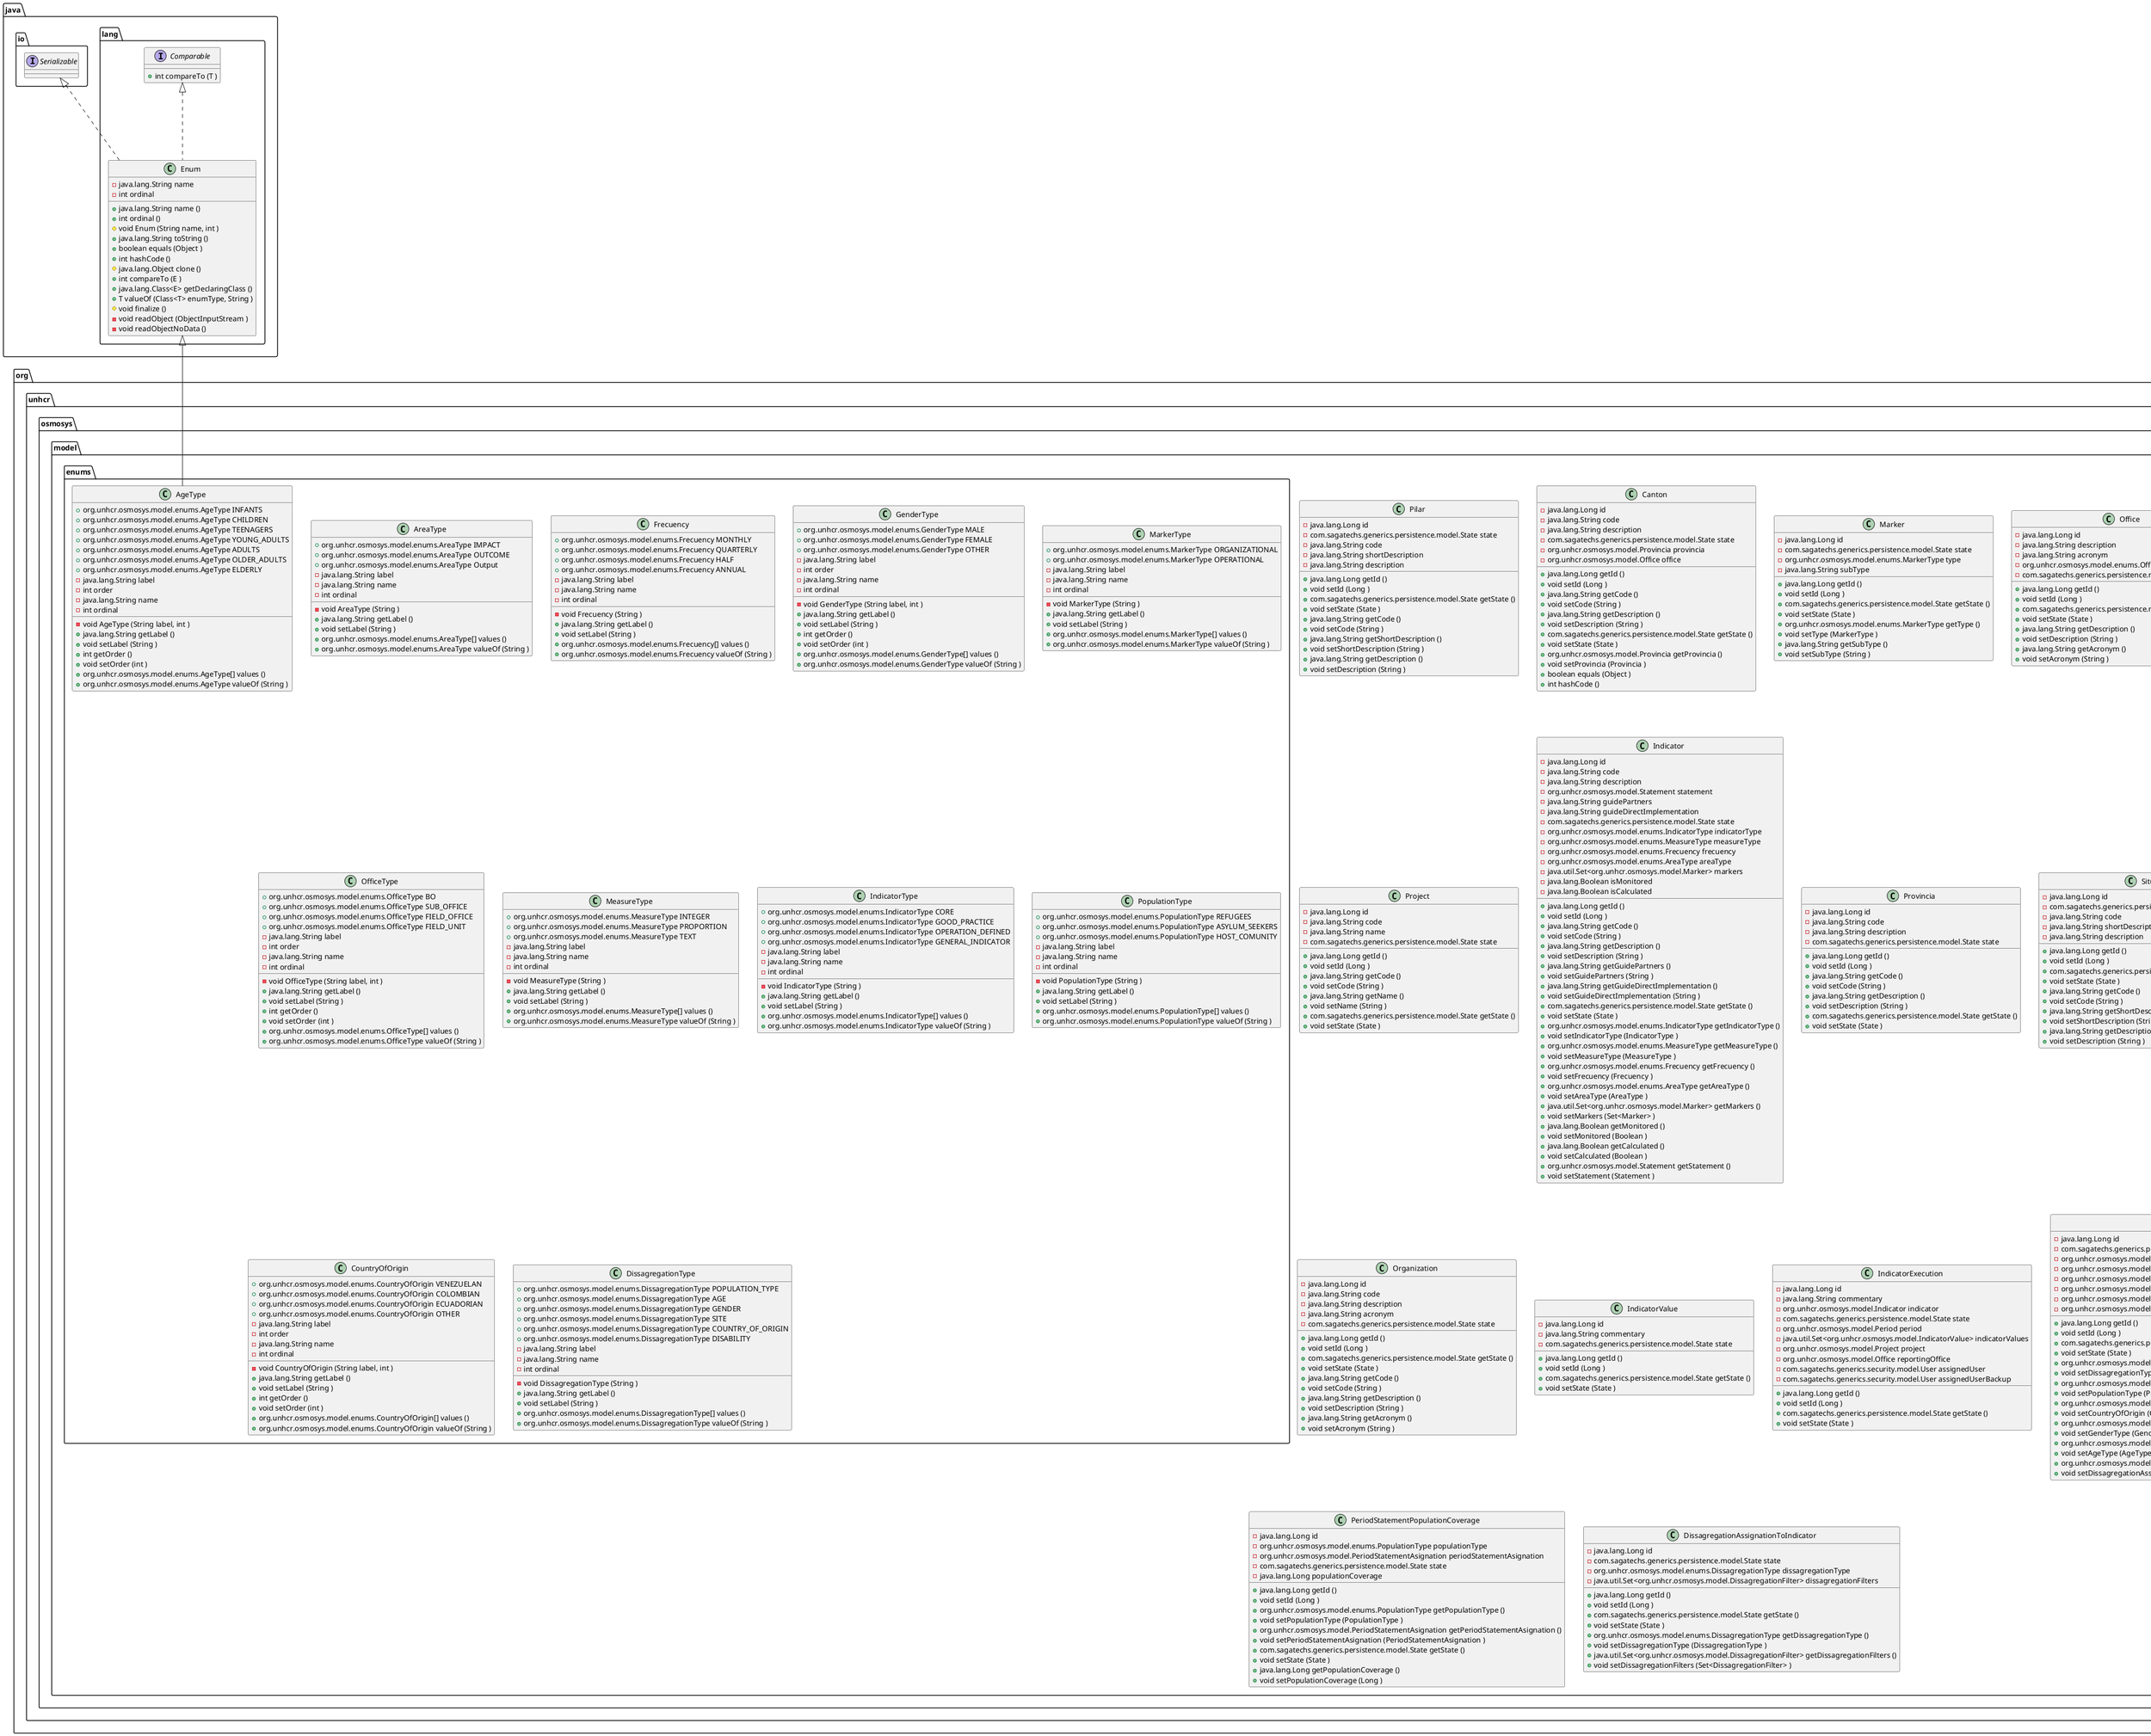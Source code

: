 @startuml 
class org.unhcr.osmosys.model.enums.AgeType{
+ org.unhcr.osmosys.model.enums.AgeType INFANTS
+ org.unhcr.osmosys.model.enums.AgeType CHILDREN
+ org.unhcr.osmosys.model.enums.AgeType TEENAGERS
+ org.unhcr.osmosys.model.enums.AgeType YOUNG_ADULTS
+ org.unhcr.osmosys.model.enums.AgeType ADULTS
+ org.unhcr.osmosys.model.enums.AgeType OLDER_ADULTS
+ org.unhcr.osmosys.model.enums.AgeType ELDERLY
- java.lang.String label
- int order
- java.lang.String name
- int ordinal
- void AgeType (String label, int )
+ java.lang.String getLabel ()
+ void setLabel (String )
+ int getOrder ()
+ void setOrder (int )
+ org.unhcr.osmosys.model.enums.AgeType[] values ()
+ org.unhcr.osmosys.model.enums.AgeType valueOf (String )
}
class java.lang.Enum{
- java.lang.String name
- int ordinal
+ java.lang.String name ()
+ int ordinal ()
# void Enum (String name, int )
+ java.lang.String toString ()
+ boolean equals (Object )
+ int hashCode ()
# java.lang.Object clone ()
+ int compareTo (E )
+ java.lang.Class<E> getDeclaringClass ()
+ T valueOf (Class<T> enumType, String )
# void finalize ()
- void readObject (ObjectInputStream )
- void readObjectNoData ()
}
interface java.lang.Comparable {
+ int compareTo (T )
}
java.lang.Comparable <|.. java.lang.Enum
interface java.io.Serializable {
}
java.io.Serializable <|.. java.lang.Enum
java.lang.Enum <|-- org.unhcr.osmosys.model.enums.AgeType
class org.unhcr.osmosys.model.enums.AreaType{
+ org.unhcr.osmosys.model.enums.AreaType IMPACT
+ org.unhcr.osmosys.model.enums.AreaType OUTCOME
+ org.unhcr.osmosys.model.enums.AreaType Output
- java.lang.String label
- java.lang.String name
- int ordinal
- void AreaType (String )
+ java.lang.String getLabel ()
+ void setLabel (String )
+ org.unhcr.osmosys.model.enums.AreaType[] values ()
+ org.unhcr.osmosys.model.enums.AreaType valueOf (String )
}
class org.unhcr.osmosys.model.enums.Frecuency{
+ org.unhcr.osmosys.model.enums.Frecuency MONTHLY
+ org.unhcr.osmosys.model.enums.Frecuency QUARTERLY
+ org.unhcr.osmosys.model.enums.Frecuency HALF
+ org.unhcr.osmosys.model.enums.Frecuency ANNUAL
- java.lang.String label
- java.lang.String name
- int ordinal
- void Frecuency (String )
+ java.lang.String getLabel ()
+ void setLabel (String )
+ org.unhcr.osmosys.model.enums.Frecuency[] values ()
+ org.unhcr.osmosys.model.enums.Frecuency valueOf (String )
}
class org.unhcr.osmosys.model.enums.GenderType{
+ org.unhcr.osmosys.model.enums.GenderType MALE
+ org.unhcr.osmosys.model.enums.GenderType FEMALE
+ org.unhcr.osmosys.model.enums.GenderType OTHER
- java.lang.String label
- int order
- java.lang.String name
- int ordinal
- void GenderType (String label, int )
+ java.lang.String getLabel ()
+ void setLabel (String )
+ int getOrder ()
+ void setOrder (int )
+ org.unhcr.osmosys.model.enums.GenderType[] values ()
+ org.unhcr.osmosys.model.enums.GenderType valueOf (String )
}
class org.unhcr.osmosys.model.enums.MarkerType{
+ org.unhcr.osmosys.model.enums.MarkerType ORGANIZATIONAL
+ org.unhcr.osmosys.model.enums.MarkerType OPERATIONAL
- java.lang.String label
- java.lang.String name
- int ordinal
- void MarkerType (String )
+ java.lang.String getLabel ()
+ void setLabel (String )
+ org.unhcr.osmosys.model.enums.MarkerType[] values ()
+ org.unhcr.osmosys.model.enums.MarkerType valueOf (String )
}
class org.unhcr.osmosys.model.enums.OfficeType{
+ org.unhcr.osmosys.model.enums.OfficeType BO
+ org.unhcr.osmosys.model.enums.OfficeType SUB_OFFICE
+ org.unhcr.osmosys.model.enums.OfficeType FIELD_OFFICE
+ org.unhcr.osmosys.model.enums.OfficeType FIELD_UNIT
- java.lang.String label
- int order
- java.lang.String name
- int ordinal
- void OfficeType (String label, int )
+ java.lang.String getLabel ()
+ void setLabel (String )
+ int getOrder ()
+ void setOrder (int )
+ org.unhcr.osmosys.model.enums.OfficeType[] values ()
+ org.unhcr.osmosys.model.enums.OfficeType valueOf (String )
}
class org.unhcr.osmosys.model.enums.MeasureType{
+ org.unhcr.osmosys.model.enums.MeasureType INTEGER
+ org.unhcr.osmosys.model.enums.MeasureType PROPORTION
+ org.unhcr.osmosys.model.enums.MeasureType TEXT
- java.lang.String label
- java.lang.String name
- int ordinal
- void MeasureType (String )
+ java.lang.String getLabel ()
+ void setLabel (String )
+ org.unhcr.osmosys.model.enums.MeasureType[] values ()
+ org.unhcr.osmosys.model.enums.MeasureType valueOf (String )
}
class org.unhcr.osmosys.model.enums.IndicatorType{
+ org.unhcr.osmosys.model.enums.IndicatorType CORE
+ org.unhcr.osmosys.model.enums.IndicatorType GOOD_PRACTICE
+ org.unhcr.osmosys.model.enums.IndicatorType OPERATION_DEFINED
+ org.unhcr.osmosys.model.enums.IndicatorType GENERAL_INDICATOR
- java.lang.String label
- java.lang.String name
- int ordinal
- void IndicatorType (String )
+ java.lang.String getLabel ()
+ void setLabel (String )
+ org.unhcr.osmosys.model.enums.IndicatorType[] values ()
+ org.unhcr.osmosys.model.enums.IndicatorType valueOf (String )
}
class org.unhcr.osmosys.model.enums.PopulationType{
+ org.unhcr.osmosys.model.enums.PopulationType REFUGEES
+ org.unhcr.osmosys.model.enums.PopulationType ASYLUM_SEEKERS
+ org.unhcr.osmosys.model.enums.PopulationType HOST_COMUNITY
- java.lang.String label
- java.lang.String name
- int ordinal
- void PopulationType (String )
+ java.lang.String getLabel ()
+ void setLabel (String )
+ org.unhcr.osmosys.model.enums.PopulationType[] values ()
+ org.unhcr.osmosys.model.enums.PopulationType valueOf (String )
}
class org.unhcr.osmosys.model.enums.CountryOfOrigin{
+ org.unhcr.osmosys.model.enums.CountryOfOrigin VENEZUELAN
+ org.unhcr.osmosys.model.enums.CountryOfOrigin COLOMBIAN
+ org.unhcr.osmosys.model.enums.CountryOfOrigin ECUADORIAN
+ org.unhcr.osmosys.model.enums.CountryOfOrigin OTHER
- java.lang.String label
- int order
- java.lang.String name
- int ordinal
- void CountryOfOrigin (String label, int )
+ java.lang.String getLabel ()
+ void setLabel (String )
+ int getOrder ()
+ void setOrder (int )
+ org.unhcr.osmosys.model.enums.CountryOfOrigin[] values ()
+ org.unhcr.osmosys.model.enums.CountryOfOrigin valueOf (String )
}
class org.unhcr.osmosys.model.enums.DissagregationType{
+ org.unhcr.osmosys.model.enums.DissagregationType POPULATION_TYPE
+ org.unhcr.osmosys.model.enums.DissagregationType AGE
+ org.unhcr.osmosys.model.enums.DissagregationType GENDER
+ org.unhcr.osmosys.model.enums.DissagregationType SITE
+ org.unhcr.osmosys.model.enums.DissagregationType COUNTRY_OF_ORIGIN
+ org.unhcr.osmosys.model.enums.DissagregationType DISABILITY
- java.lang.String label
- java.lang.String name
- int ordinal
- void DissagregationType (String )
+ java.lang.String getLabel ()
+ void setLabel (String )
+ org.unhcr.osmosys.model.enums.DissagregationType[] values ()
+ org.unhcr.osmosys.model.enums.DissagregationType valueOf (String )
}
class org.unhcr.osmosys.model.Area{
- java.lang.Long id
- com.sagatechs.generics.persistence.model.State state
- org.unhcr.osmosys.model.enums.AreaType areaType
- java.lang.String code
- java.lang.String shortDescription
- java.lang.String description
- java.lang.String definition
+ java.lang.Long getId ()
+ void setId (Long )
+ com.sagatechs.generics.persistence.model.State getState ()
+ void setState (State )
+ org.unhcr.osmosys.model.enums.AreaType getAreaType ()
+ void setAreaType (AreaType )
+ java.lang.String getDescription ()
+ void setDescription (String )
+ java.lang.String getDefinition ()
+ void setDefinition (String )
+ java.lang.String getCode ()
+ void setCode (String )
+ java.lang.String getShortDescription ()
+ void setShortDescription (String )
}
class com.sagatechs.generics.persistence.model.BaseEntity{
+ PK getId ()
+ int hashCode ()
+ boolean equals (Object )
+ java.lang.String toString ()
}
com.sagatechs.generics.persistence.model.BaseEntity <|-- org.unhcr.osmosys.model.Area
class org.unhcr.osmosys.model.Pilar{
- java.lang.Long id
- com.sagatechs.generics.persistence.model.State state
- java.lang.String code
- java.lang.String shortDescription
- java.lang.String description
+ java.lang.Long getId ()
+ void setId (Long )
+ com.sagatechs.generics.persistence.model.State getState ()
+ void setState (State )
+ java.lang.String getCode ()
+ void setCode (String )
+ java.lang.String getShortDescription ()
+ void setShortDescription (String )
+ java.lang.String getDescription ()
+ void setDescription (String )
}
class org.unhcr.osmosys.model.Canton{
- java.lang.Long id
- java.lang.String code
- java.lang.String description
- com.sagatechs.generics.persistence.model.State state
- org.unhcr.osmosys.model.Provincia provincia
- org.unhcr.osmosys.model.Office office
+ java.lang.Long getId ()
+ void setId (Long )
+ java.lang.String getCode ()
+ void setCode (String )
+ java.lang.String getDescription ()
+ void setDescription (String )
+ com.sagatechs.generics.persistence.model.State getState ()
+ void setState (State )
+ org.unhcr.osmosys.model.Provincia getProvincia ()
+ void setProvincia (Provincia )
+ boolean equals (Object )
+ int hashCode ()
}
class org.unhcr.osmosys.model.Marker{
- java.lang.Long id
- com.sagatechs.generics.persistence.model.State state
- org.unhcr.osmosys.model.enums.MarkerType type
- java.lang.String subType
+ java.lang.Long getId ()
+ void setId (Long )
+ com.sagatechs.generics.persistence.model.State getState ()
+ void setState (State )
+ org.unhcr.osmosys.model.enums.MarkerType getType ()
+ void setType (MarkerType )
+ java.lang.String getSubType ()
+ void setSubType (String )
}
class org.unhcr.osmosys.model.Office{
- java.lang.Long id
- java.lang.String description
- java.lang.String acronym
- org.unhcr.osmosys.model.enums.OfficeType type
- com.sagatechs.generics.persistence.model.State state
+ java.lang.Long getId ()
+ void setId (Long )
+ com.sagatechs.generics.persistence.model.State getState ()
+ void setState (State )
+ java.lang.String getDescription ()
+ void setDescription (String )
+ java.lang.String getAcronym ()
+ void setAcronym (String )
}
class org.unhcr.osmosys.model.Period{
- java.lang.Long id
- java.lang.Integer year
- com.sagatechs.generics.persistence.model.State state
+ java.lang.Long getId ()
+ void setId (Long )
+ java.lang.Integer getYear ()
+ void setYear (Integer )
+ com.sagatechs.generics.persistence.model.State getState ()
+ void setState (State )
}
class org.unhcr.osmosys.model.Project{
- java.lang.Long id
- java.lang.String code
- java.lang.String name
- com.sagatechs.generics.persistence.model.State state
+ java.lang.Long getId ()
+ void setId (Long )
+ java.lang.String getCode ()
+ void setCode (String )
+ java.lang.String getName ()
+ void setName (String )
+ com.sagatechs.generics.persistence.model.State getState ()
+ void setState (State )
}
class org.unhcr.osmosys.model.Indicator{
- java.lang.Long id
- java.lang.String code
- java.lang.String description
- org.unhcr.osmosys.model.Statement statement
- java.lang.String guidePartners
- java.lang.String guideDirectImplementation
- com.sagatechs.generics.persistence.model.State state
- org.unhcr.osmosys.model.enums.IndicatorType indicatorType
- org.unhcr.osmosys.model.enums.MeasureType measureType
- org.unhcr.osmosys.model.enums.Frecuency frecuency
- org.unhcr.osmosys.model.enums.AreaType areaType
- java.util.Set<org.unhcr.osmosys.model.Marker> markers
- java.lang.Boolean isMonitored
- java.lang.Boolean isCalculated
+ java.lang.Long getId ()
+ void setId (Long )
+ java.lang.String getCode ()
+ void setCode (String )
+ java.lang.String getDescription ()
+ void setDescription (String )
+ java.lang.String getGuidePartners ()
+ void setGuidePartners (String )
+ java.lang.String getGuideDirectImplementation ()
+ void setGuideDirectImplementation (String )
+ com.sagatechs.generics.persistence.model.State getState ()
+ void setState (State )
+ org.unhcr.osmosys.model.enums.IndicatorType getIndicatorType ()
+ void setIndicatorType (IndicatorType )
+ org.unhcr.osmosys.model.enums.MeasureType getMeasureType ()
+ void setMeasureType (MeasureType )
+ org.unhcr.osmosys.model.enums.Frecuency getFrecuency ()
+ void setFrecuency (Frecuency )
+ org.unhcr.osmosys.model.enums.AreaType getAreaType ()
+ void setAreaType (AreaType )
+ java.util.Set<org.unhcr.osmosys.model.Marker> getMarkers ()
+ void setMarkers (Set<Marker> )
+ java.lang.Boolean getMonitored ()
+ void setMonitored (Boolean )
+ java.lang.Boolean getCalculated ()
+ void setCalculated (Boolean )
+ org.unhcr.osmosys.model.Statement getStatement ()
+ void setStatement (Statement )
}
class org.unhcr.osmosys.model.Provincia{
- java.lang.Long id
- java.lang.String code
- java.lang.String description
- com.sagatechs.generics.persistence.model.State state
+ java.lang.Long getId ()
+ void setId (Long )
+ java.lang.String getCode ()
+ void setCode (String )
+ java.lang.String getDescription ()
+ void setDescription (String )
+ com.sagatechs.generics.persistence.model.State getState ()
+ void setState (State )
}
class org.unhcr.osmosys.model.Situation{
- java.lang.Long id
- com.sagatechs.generics.persistence.model.State state
- java.lang.String code
- java.lang.String shortDescription
- java.lang.String description
+ java.lang.Long getId ()
+ void setId (Long )
+ com.sagatechs.generics.persistence.model.State getState ()
+ void setState (State )
+ java.lang.String getCode ()
+ void setCode (String )
+ java.lang.String getShortDescription ()
+ void setShortDescription (String )
+ java.lang.String getDescription ()
+ void setDescription (String )
}
class org.unhcr.osmosys.model.Statement{
- java.lang.Long id
- com.sagatechs.generics.persistence.model.State state
- org.unhcr.osmosys.model.enums.AreaType areaType
- java.lang.String shortDescription
- java.lang.String description
- org.unhcr.osmosys.model.Statement parentStatement
- org.unhcr.osmosys.model.Pilar pilar
- org.unhcr.osmosys.model.Situation situation
- java.util.Set<org.unhcr.osmosys.model.Indicator> indicators
+ java.lang.Long getId ()
+ void setId (Long )
+ com.sagatechs.generics.persistence.model.State getState ()
+ void setState (State )
+ org.unhcr.osmosys.model.enums.AreaType getAreaType ()
+ void setAreaType (AreaType )
+ java.lang.String getShortDescription ()
+ void setShortDescription (String )
+ java.lang.String getDescription ()
+ void setDescription (String )
+ org.unhcr.osmosys.model.Statement getParentStatement ()
+ void setParentStatement (Statement )
+ org.unhcr.osmosys.model.Pilar getPilar ()
+ void setPilar (Pilar )
+ org.unhcr.osmosys.model.Situation getSituation ()
+ void setSituation (Situation )
}
class org.unhcr.osmosys.model.Organization{
- java.lang.Long id
- java.lang.String code
- java.lang.String description
- java.lang.String acronym
- com.sagatechs.generics.persistence.model.State state
+ java.lang.Long getId ()
+ void setId (Long )
+ com.sagatechs.generics.persistence.model.State getState ()
+ void setState (State )
+ java.lang.String getCode ()
+ void setCode (String )
+ java.lang.String getDescription ()
+ void setDescription (String )
+ java.lang.String getAcronym ()
+ void setAcronym (String )
}
class org.unhcr.osmosys.model.IndicatorValue{
- java.lang.Long id
- java.lang.String commentary
- com.sagatechs.generics.persistence.model.State state
+ java.lang.Long getId ()
+ void setId (Long )
+ com.sagatechs.generics.persistence.model.State getState ()
+ void setState (State )
}
class org.unhcr.osmosys.model.IndicatorExecution{
- java.lang.Long id
- java.lang.String commentary
- org.unhcr.osmosys.model.Indicator indicator
- com.sagatechs.generics.persistence.model.State state
- org.unhcr.osmosys.model.Period period
- java.util.Set<org.unhcr.osmosys.model.IndicatorValue> indicatorValues
- org.unhcr.osmosys.model.Project project
- org.unhcr.osmosys.model.Office reportingOffice
- com.sagatechs.generics.security.model.User assignedUser
- com.sagatechs.generics.security.model.User assignedUserBackup
+ java.lang.Long getId ()
+ void setId (Long )
+ com.sagatechs.generics.persistence.model.State getState ()
+ void setState (State )
}
class org.unhcr.osmosys.model.DissagregationFilter{
- java.lang.Long id
- com.sagatechs.generics.persistence.model.State state
- org.unhcr.osmosys.model.enums.DissagregationType dissagregationType
- org.unhcr.osmosys.model.enums.PopulationType populationType
- org.unhcr.osmosys.model.enums.CountryOfOrigin countryOfOrigin
- org.unhcr.osmosys.model.enums.GenderType genderType
- org.unhcr.osmosys.model.enums.AgeType ageType
- org.unhcr.osmosys.model.DissagregationAssignationToIndicator dissagregationAssignationToIndicator
+ java.lang.Long getId ()
+ void setId (Long )
+ com.sagatechs.generics.persistence.model.State getState ()
+ void setState (State )
+ org.unhcr.osmosys.model.enums.DissagregationType getDissagregationType ()
+ void setDissagregationType (DissagregationType )
+ org.unhcr.osmosys.model.enums.PopulationType getPopulationType ()
+ void setPopulationType (PopulationType )
+ org.unhcr.osmosys.model.enums.CountryOfOrigin getCountryOfOrigin ()
+ void setCountryOfOrigin (CountryOfOrigin )
+ org.unhcr.osmosys.model.enums.GenderType getGenderType ()
+ void setGenderType (GenderType )
+ org.unhcr.osmosys.model.enums.AgeType getAgeType ()
+ void setAgeType (AgeType )
+ org.unhcr.osmosys.model.DissagregationAssignationToIndicator getDissagregationAssignationToIndicator ()
+ void setDissagregationAssignationToIndicator (DissagregationAssignationToIndicator )
}
class org.unhcr.osmosys.model.PeriodStatementAsignation{
- java.lang.Long id
- org.unhcr.osmosys.model.Period period
- org.unhcr.osmosys.model.Statement statement
- com.sagatechs.generics.persistence.model.State state
- java.util.Set<org.unhcr.osmosys.model.PeriodStatementPopulationCoverage> periodStatementPopulationCoverages
- java.lang.Long populationCoverage
+ void PeriodStatementAsignation ()
+ java.lang.Long getId ()
+ void setId (Long )
+ org.unhcr.osmosys.model.Period getPeriod ()
+ void setPeriod (Period )
+ org.unhcr.osmosys.model.Statement getStatement ()
+ void setStatement (Statement )
+ com.sagatechs.generics.persistence.model.State getState ()
+ void setState (State )
+ java.util.Set<org.unhcr.osmosys.model.PeriodStatementPopulationCoverage> getPeriodStatementPopulationCoverages ()
+ void setPeriodStatementPopulationCoverages (Set<PeriodStatementPopulationCoverage> )
+ java.lang.Long getPopulationCoverage ()
+ void setPopulationCoverage (Long )
}
class org.unhcr.osmosys.model.PeriodStatementPopulationCoverage{
- java.lang.Long id
- org.unhcr.osmosys.model.enums.PopulationType populationType
- org.unhcr.osmosys.model.PeriodStatementAsignation periodStatementAsignation
- com.sagatechs.generics.persistence.model.State state
- java.lang.Long populationCoverage
+ java.lang.Long getId ()
+ void setId (Long )
+ org.unhcr.osmosys.model.enums.PopulationType getPopulationType ()
+ void setPopulationType (PopulationType )
+ org.unhcr.osmosys.model.PeriodStatementAsignation getPeriodStatementAsignation ()
+ void setPeriodStatementAsignation (PeriodStatementAsignation )
+ com.sagatechs.generics.persistence.model.State getState ()
+ void setState (State )
+ java.lang.Long getPopulationCoverage ()
+ void setPopulationCoverage (Long )
}
class org.unhcr.osmosys.model.DissagregationAssignationToIndicator{
- java.lang.Long id
- com.sagatechs.generics.persistence.model.State state
- org.unhcr.osmosys.model.enums.DissagregationType dissagregationType
- java.util.Set<org.unhcr.osmosys.model.DissagregationFilter> dissagregationFilters
+ java.lang.Long getId ()
+ void setId (Long )
+ com.sagatechs.generics.persistence.model.State getState ()
+ void setState (State )
+ org.unhcr.osmosys.model.enums.DissagregationType getDissagregationType ()
+ void setDissagregationType (DissagregationType )
+ java.util.Set<org.unhcr.osmosys.model.DissagregationFilter> getDissagregationFilters ()
+ void setDissagregationFilters (Set<DissagregationFilter> )
}
@enduml 
